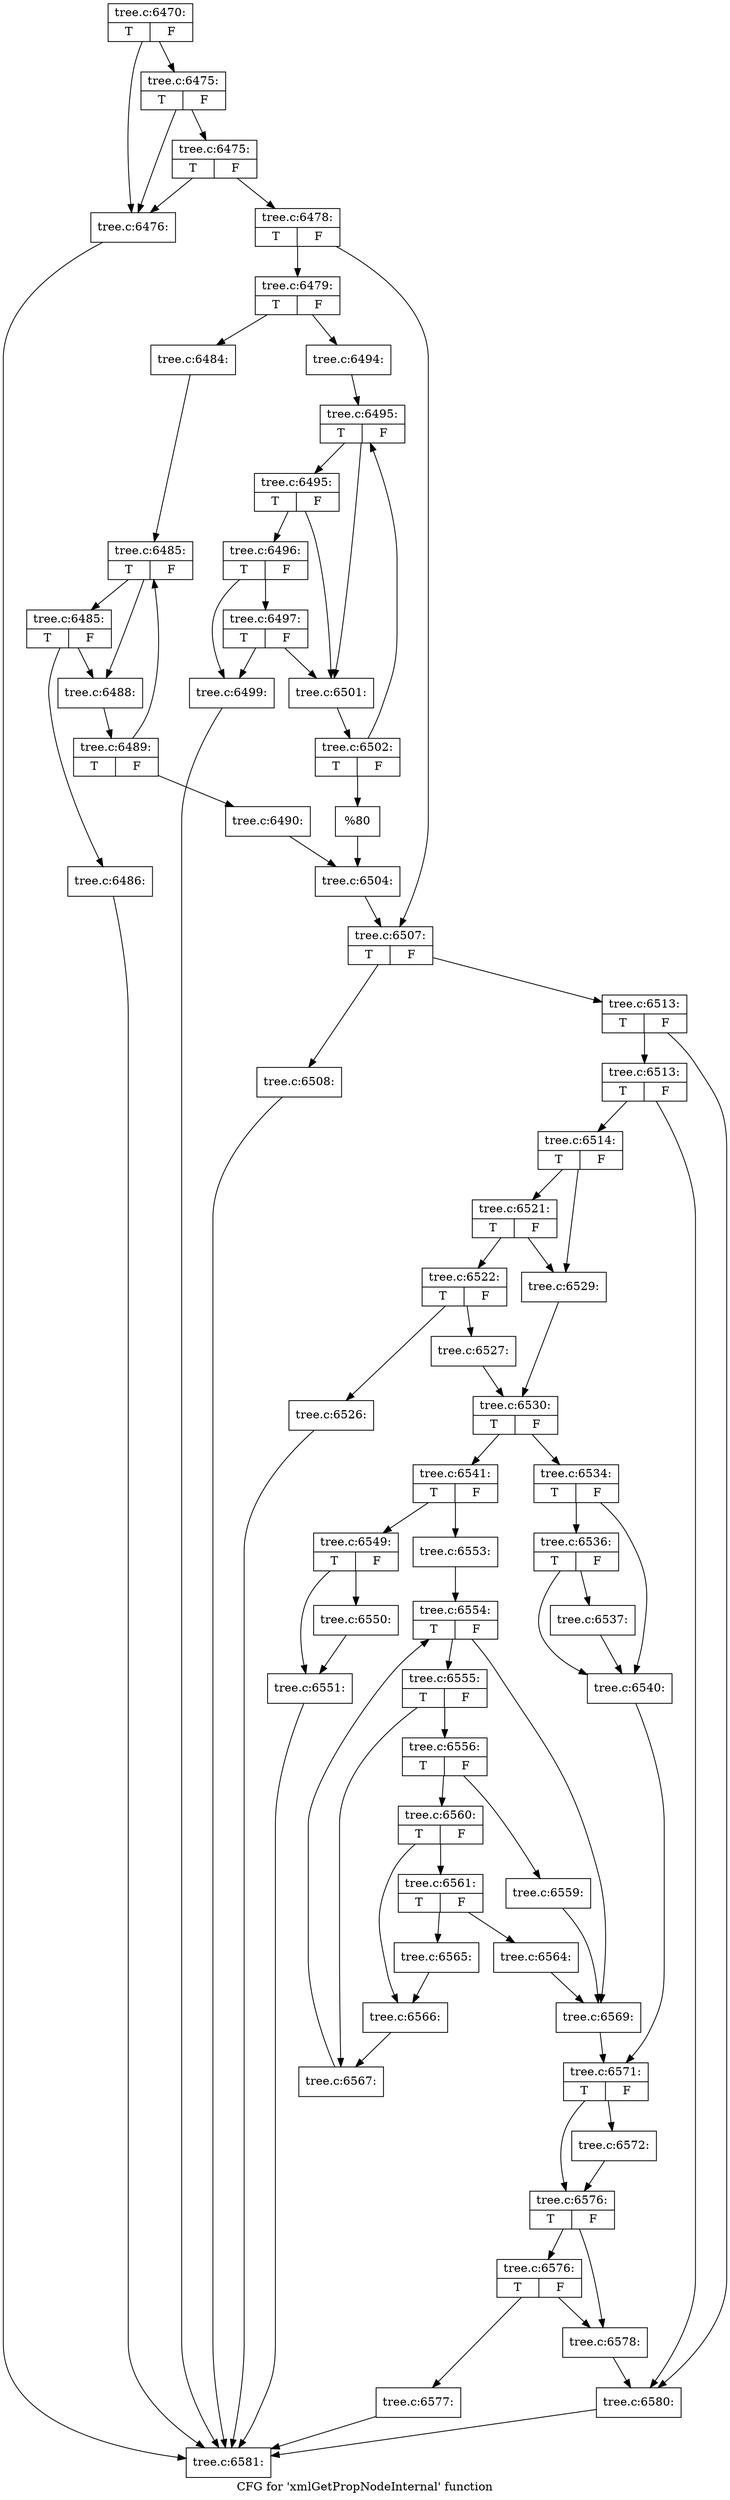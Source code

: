 digraph "CFG for 'xmlGetPropNodeInternal' function" {
	label="CFG for 'xmlGetPropNodeInternal' function";

	Node0x48542c0 [shape=record,label="{tree.c:6470:|{<s0>T|<s1>F}}"];
	Node0x48542c0 -> Node0x4855400;
	Node0x48542c0 -> Node0x4855520;
	Node0x4855520 [shape=record,label="{tree.c:6475:|{<s0>T|<s1>F}}"];
	Node0x4855520 -> Node0x4855400;
	Node0x4855520 -> Node0x48554a0;
	Node0x48554a0 [shape=record,label="{tree.c:6475:|{<s0>T|<s1>F}}"];
	Node0x48554a0 -> Node0x4855400;
	Node0x48554a0 -> Node0x4855450;
	Node0x4855400 [shape=record,label="{tree.c:6476:}"];
	Node0x4855400 -> Node0x48543a0;
	Node0x4855450 [shape=record,label="{tree.c:6478:|{<s0>T|<s1>F}}"];
	Node0x4855450 -> Node0x4855f10;
	Node0x4855450 -> Node0x4855f60;
	Node0x4855f10 [shape=record,label="{tree.c:6479:|{<s0>T|<s1>F}}"];
	Node0x4855f10 -> Node0x4856690;
	Node0x4855f10 -> Node0x4856730;
	Node0x4856690 [shape=record,label="{tree.c:6484:}"];
	Node0x4856690 -> Node0x4856b20;
	Node0x4856b20 [shape=record,label="{tree.c:6485:|{<s0>T|<s1>F}}"];
	Node0x4856b20 -> Node0x4856e90;
	Node0x4856b20 -> Node0x4856e40;
	Node0x4856e90 [shape=record,label="{tree.c:6485:|{<s0>T|<s1>F}}"];
	Node0x4856e90 -> Node0x4856df0;
	Node0x4856e90 -> Node0x4856e40;
	Node0x4856df0 [shape=record,label="{tree.c:6486:}"];
	Node0x4856df0 -> Node0x48543a0;
	Node0x4856e40 [shape=record,label="{tree.c:6488:}"];
	Node0x4856e40 -> Node0x4856ad0;
	Node0x4856ad0 [shape=record,label="{tree.c:6489:|{<s0>T|<s1>F}}"];
	Node0x4856ad0 -> Node0x4856b20;
	Node0x4856ad0 -> Node0x4856a80;
	Node0x4856a80 [shape=record,label="{tree.c:6490:}"];
	Node0x4856a80 -> Node0x48566e0;
	Node0x4856730 [shape=record,label="{tree.c:6494:}"];
	Node0x4856730 -> Node0x4857fd0;
	Node0x4857fd0 [shape=record,label="{tree.c:6495:|{<s0>T|<s1>F}}"];
	Node0x4857fd0 -> Node0x4858420;
	Node0x4857fd0 -> Node0x4858350;
	Node0x4858420 [shape=record,label="{tree.c:6495:|{<s0>T|<s1>F}}"];
	Node0x4858420 -> Node0x48583a0;
	Node0x4858420 -> Node0x4858350;
	Node0x48583a0 [shape=record,label="{tree.c:6496:|{<s0>T|<s1>F}}"];
	Node0x48583a0 -> Node0x4858300;
	Node0x48583a0 -> Node0x4858b00;
	Node0x4858b00 [shape=record,label="{tree.c:6497:|{<s0>T|<s1>F}}"];
	Node0x4858b00 -> Node0x4858300;
	Node0x4858b00 -> Node0x4858350;
	Node0x4858300 [shape=record,label="{tree.c:6499:}"];
	Node0x4858300 -> Node0x48543a0;
	Node0x4858350 [shape=record,label="{tree.c:6501:}"];
	Node0x4858350 -> Node0x4857f80;
	Node0x4857f80 [shape=record,label="{tree.c:6502:|{<s0>T|<s1>F}}"];
	Node0x4857f80 -> Node0x4857fd0;
	Node0x4857f80 -> Node0x4857f30;
	Node0x4857f30 [shape=record,label="{%80}"];
	Node0x4857f30 -> Node0x48566e0;
	Node0x48566e0 [shape=record,label="{tree.c:6504:}"];
	Node0x48566e0 -> Node0x4855f60;
	Node0x4855f60 [shape=record,label="{tree.c:6507:|{<s0>T|<s1>F}}"];
	Node0x4855f60 -> Node0x485a0d0;
	Node0x4855f60 -> Node0x485a080;
	Node0x485a080 [shape=record,label="{tree.c:6508:}"];
	Node0x485a080 -> Node0x48543a0;
	Node0x485a0d0 [shape=record,label="{tree.c:6513:|{<s0>T|<s1>F}}"];
	Node0x485a0d0 -> Node0x485a570;
	Node0x485a0d0 -> Node0x485a520;
	Node0x485a570 [shape=record,label="{tree.c:6513:|{<s0>T|<s1>F}}"];
	Node0x485a570 -> Node0x485a4d0;
	Node0x485a570 -> Node0x485a520;
	Node0x485a4d0 [shape=record,label="{tree.c:6514:|{<s0>T|<s1>F}}"];
	Node0x485a4d0 -> Node0x485be30;
	Node0x485a4d0 -> Node0x485bde0;
	Node0x485be30 [shape=record,label="{tree.c:6521:|{<s0>T|<s1>F}}"];
	Node0x485be30 -> Node0x485bd40;
	Node0x485be30 -> Node0x485bde0;
	Node0x485bd40 [shape=record,label="{tree.c:6522:|{<s0>T|<s1>F}}"];
	Node0x485bd40 -> Node0x485d3c0;
	Node0x485bd40 -> Node0x485d410;
	Node0x485d3c0 [shape=record,label="{tree.c:6526:}"];
	Node0x485d3c0 -> Node0x48543a0;
	Node0x485d410 [shape=record,label="{tree.c:6527:}"];
	Node0x485d410 -> Node0x485bd90;
	Node0x485bde0 [shape=record,label="{tree.c:6529:}"];
	Node0x485bde0 -> Node0x485bd90;
	Node0x485bd90 [shape=record,label="{tree.c:6530:|{<s0>T|<s1>F}}"];
	Node0x485bd90 -> Node0x485de30;
	Node0x485bd90 -> Node0x485ded0;
	Node0x485de30 [shape=record,label="{tree.c:6534:|{<s0>T|<s1>F}}"];
	Node0x485de30 -> Node0x485e7c0;
	Node0x485de30 -> Node0x485e770;
	Node0x485e7c0 [shape=record,label="{tree.c:6536:|{<s0>T|<s1>F}}"];
	Node0x485e7c0 -> Node0x485e720;
	Node0x485e7c0 -> Node0x485e770;
	Node0x485e720 [shape=record,label="{tree.c:6537:}"];
	Node0x485e720 -> Node0x485e770;
	Node0x485e770 [shape=record,label="{tree.c:6540:}"];
	Node0x485e770 -> Node0x485de80;
	Node0x485ded0 [shape=record,label="{tree.c:6541:|{<s0>T|<s1>F}}"];
	Node0x485ded0 -> Node0x485ff30;
	Node0x485ded0 -> Node0x485ff80;
	Node0x485ff30 [shape=record,label="{tree.c:6549:|{<s0>T|<s1>F}}"];
	Node0x485ff30 -> Node0x4860340;
	Node0x485ff30 -> Node0x4860390;
	Node0x4860340 [shape=record,label="{tree.c:6550:}"];
	Node0x4860340 -> Node0x4860390;
	Node0x4860390 [shape=record,label="{tree.c:6551:}"];
	Node0x4860390 -> Node0x48543a0;
	Node0x485ff80 [shape=record,label="{tree.c:6553:}"];
	Node0x485ff80 -> Node0x4860b30;
	Node0x4860b30 [shape=record,label="{tree.c:6554:|{<s0>T|<s1>F}}"];
	Node0x4860b30 -> Node0x4860fb0;
	Node0x4860b30 -> Node0x4860d50;
	Node0x4860fb0 [shape=record,label="{tree.c:6555:|{<s0>T|<s1>F}}"];
	Node0x4860fb0 -> Node0x4861170;
	Node0x4860fb0 -> Node0x48611c0;
	Node0x4861170 [shape=record,label="{tree.c:6556:|{<s0>T|<s1>F}}"];
	Node0x4861170 -> Node0x4861e70;
	Node0x4861170 -> Node0x4861ec0;
	Node0x4861e70 [shape=record,label="{tree.c:6559:}"];
	Node0x4861e70 -> Node0x4860d50;
	Node0x4861ec0 [shape=record,label="{tree.c:6560:|{<s0>T|<s1>F}}"];
	Node0x4861ec0 -> Node0x48621e0;
	Node0x4861ec0 -> Node0x4862230;
	Node0x48621e0 [shape=record,label="{tree.c:6561:|{<s0>T|<s1>F}}"];
	Node0x48621e0 -> Node0x4862e00;
	Node0x48621e0 -> Node0x4862e50;
	Node0x4862e00 [shape=record,label="{tree.c:6564:}"];
	Node0x4862e00 -> Node0x4860d50;
	Node0x4862e50 [shape=record,label="{tree.c:6565:}"];
	Node0x4862e50 -> Node0x4862230;
	Node0x4862230 [shape=record,label="{tree.c:6566:}"];
	Node0x4862230 -> Node0x48611c0;
	Node0x48611c0 [shape=record,label="{tree.c:6567:}"];
	Node0x48611c0 -> Node0x4860b30;
	Node0x4860d50 [shape=record,label="{tree.c:6569:}"];
	Node0x4860d50 -> Node0x485de80;
	Node0x485de80 [shape=record,label="{tree.c:6571:|{<s0>T|<s1>F}}"];
	Node0x485de80 -> Node0x48638e0;
	Node0x485de80 -> Node0x4863930;
	Node0x48638e0 [shape=record,label="{tree.c:6572:}"];
	Node0x48638e0 -> Node0x4863930;
	Node0x4863930 [shape=record,label="{tree.c:6576:|{<s0>T|<s1>F}}"];
	Node0x4863930 -> Node0x4863f00;
	Node0x4863930 -> Node0x4863eb0;
	Node0x4863f00 [shape=record,label="{tree.c:6576:|{<s0>T|<s1>F}}"];
	Node0x4863f00 -> Node0x4863e60;
	Node0x4863f00 -> Node0x4863eb0;
	Node0x4863e60 [shape=record,label="{tree.c:6577:}"];
	Node0x4863e60 -> Node0x48543a0;
	Node0x4863eb0 [shape=record,label="{tree.c:6578:}"];
	Node0x4863eb0 -> Node0x485a520;
	Node0x485a520 [shape=record,label="{tree.c:6580:}"];
	Node0x485a520 -> Node0x48543a0;
	Node0x48543a0 [shape=record,label="{tree.c:6581:}"];
}
